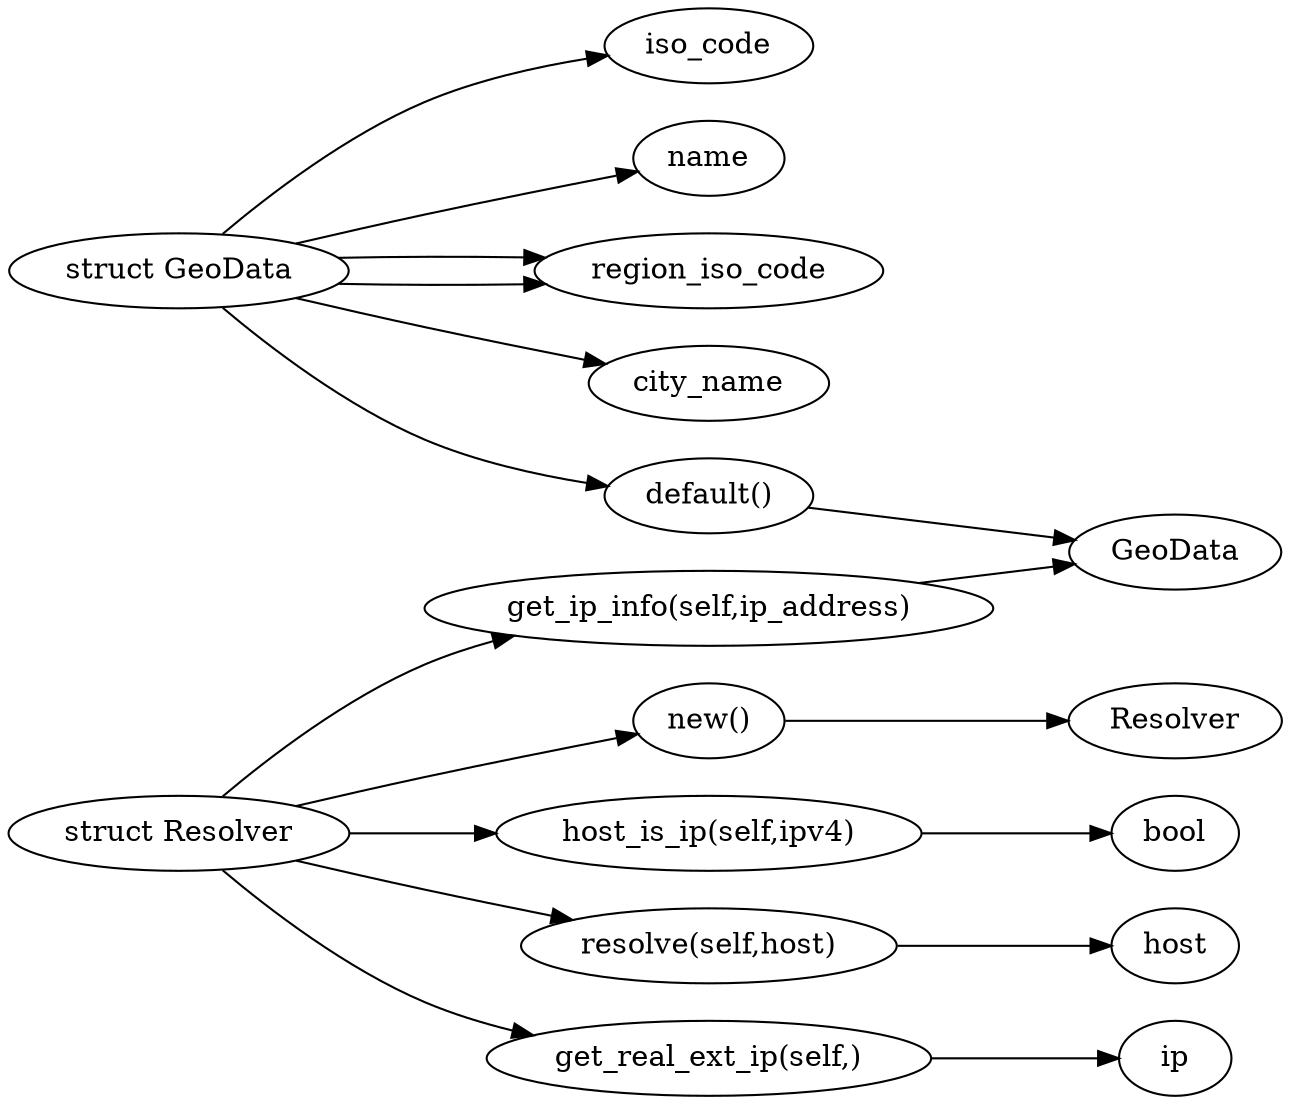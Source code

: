 digraph {
    graph [ 
        rankdir=LR,
    ]
    "geodata" [label="struct GeoData"]
    "geodata" -> "iso_code"
    "geodata" -> "name"
    "geodata" -> "region_iso_code"
    "geodata" -> "region_iso_code"
    "geodata" -> "city_name"
    "geodata" -> "default()" -> "GeoData"

    "resolver" [label= "struct Resolver"]
    "resolver" -> "new()" -> "Resolver"
    "resolver" -> "host_is_ip(self,ipv4)" -> "bool"
    "resolver" -> "get_ip_info(self,ip_address)" -> "GeoData"
    "resolver" -> "resolve(self,host)" -> "host"
    "resolver" -> "get_real_ext_ip(self,)" -> "ip"
}